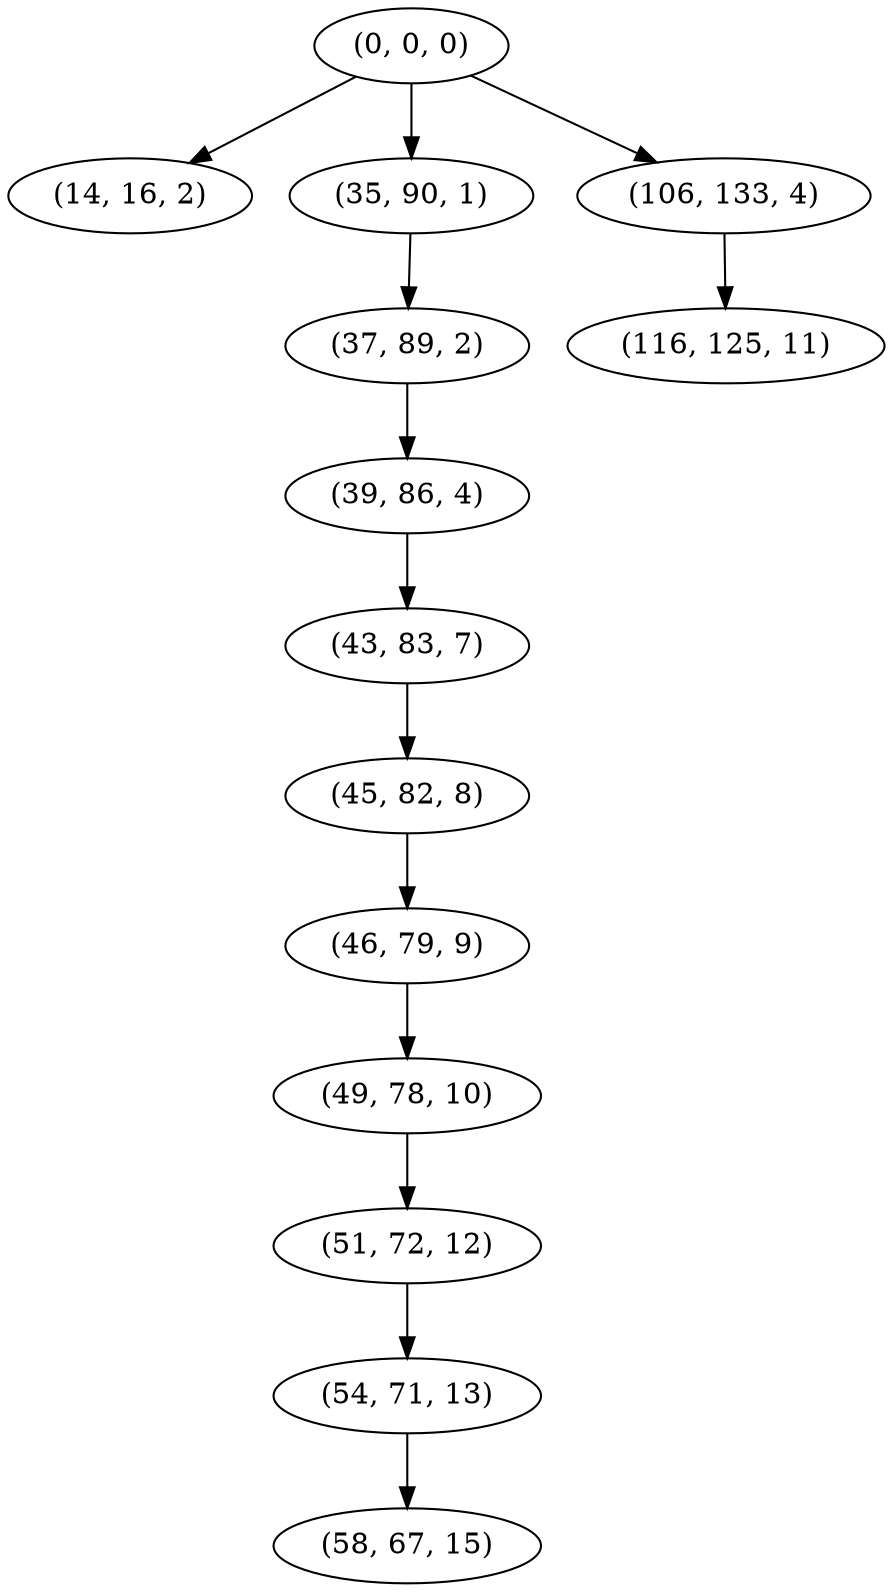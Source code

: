 digraph tree {
    "(0, 0, 0)";
    "(14, 16, 2)";
    "(35, 90, 1)";
    "(37, 89, 2)";
    "(39, 86, 4)";
    "(43, 83, 7)";
    "(45, 82, 8)";
    "(46, 79, 9)";
    "(49, 78, 10)";
    "(51, 72, 12)";
    "(54, 71, 13)";
    "(58, 67, 15)";
    "(106, 133, 4)";
    "(116, 125, 11)";
    "(0, 0, 0)" -> "(14, 16, 2)";
    "(0, 0, 0)" -> "(35, 90, 1)";
    "(0, 0, 0)" -> "(106, 133, 4)";
    "(35, 90, 1)" -> "(37, 89, 2)";
    "(37, 89, 2)" -> "(39, 86, 4)";
    "(39, 86, 4)" -> "(43, 83, 7)";
    "(43, 83, 7)" -> "(45, 82, 8)";
    "(45, 82, 8)" -> "(46, 79, 9)";
    "(46, 79, 9)" -> "(49, 78, 10)";
    "(49, 78, 10)" -> "(51, 72, 12)";
    "(51, 72, 12)" -> "(54, 71, 13)";
    "(54, 71, 13)" -> "(58, 67, 15)";
    "(106, 133, 4)" -> "(116, 125, 11)";
}
